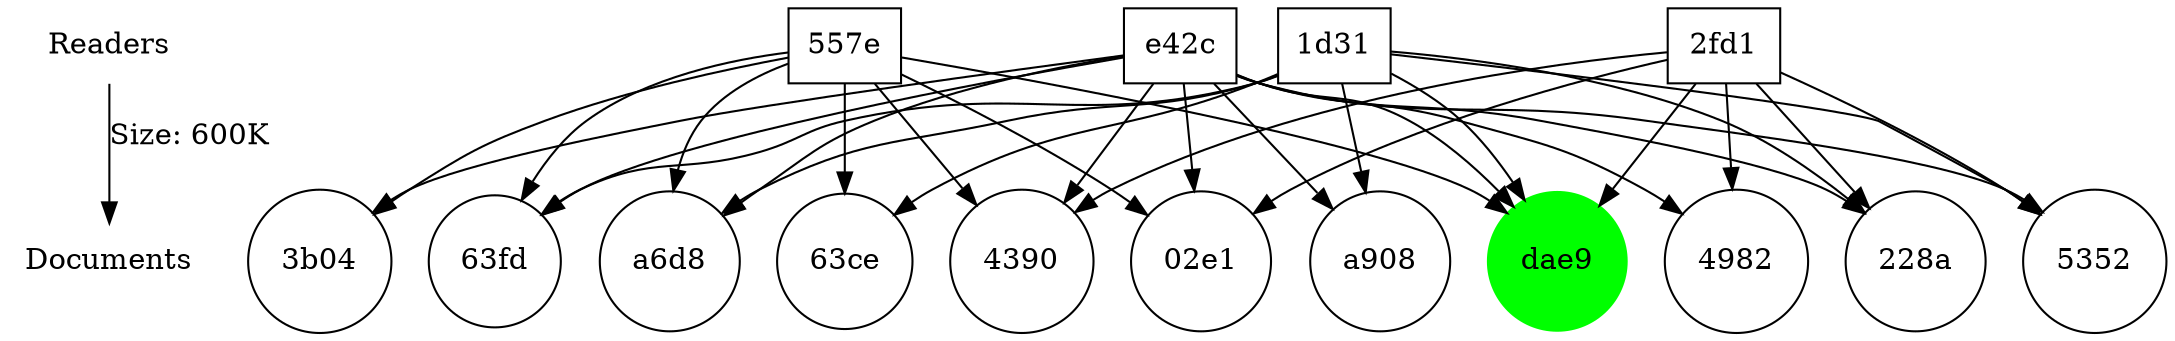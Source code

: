 digraph "also likes" {
	Readers [label=Readers shape=none]
	Documents [label=Documents shape=none]
	Readers -> Documents [label="Size: 600K"]
	dae9 [label=dae9 color=green shape=circle style=filled]
	e42c [label=e42c shape=box]
	e42c -> dae9
	"557e" [label="557e" shape=box]
	"557e" -> dae9
	"2fd1" [label="2fd1" shape=box]
	"2fd1" -> dae9
	"1d31" [label="1d31" shape=box]
	"1d31" -> dae9
	a6d8 [label=a6d8 shape=circle]
	e42c [label=e42c shape=box]
	e42c -> a6d8
	"557e" [label="557e" shape=box]
	"557e" -> a6d8
	"1d31" [label="1d31" shape=box]
	"1d31" -> a6d8
	"63fd" [label="63fd" shape=circle]
	e42c [label=e42c shape=box]
	e42c -> "63fd"
	"557e" [label="557e" shape=box]
	"557e" -> "63fd"
	"1d31" [label="1d31" shape=box]
	"1d31" -> "63fd"
	5352 [label=5352 shape=circle]
	e42c [label=e42c shape=box]
	e42c -> 5352
	"2fd1" [label="2fd1" shape=box]
	"2fd1" -> 5352
	"1d31" [label="1d31" shape=box]
	"1d31" -> 5352
	4390 [label=4390 shape=circle]
	e42c [label=e42c shape=box]
	e42c -> 4390
	"557e" [label="557e" shape=box]
	"557e" -> 4390
	"2fd1" [label="2fd1" shape=box]
	"2fd1" -> 4390
	"228a" [label="228a" shape=circle]
	e42c [label=e42c shape=box]
	e42c -> "228a"
	"2fd1" [label="2fd1" shape=box]
	"2fd1" -> "228a"
	"1d31" [label="1d31" shape=box]
	"1d31" -> "228a"
	"02e1" [label="02e1" shape=circle]
	e42c [label=e42c shape=box]
	e42c -> "02e1"
	"557e" [label="557e" shape=box]
	"557e" -> "02e1"
	"2fd1" [label="2fd1" shape=box]
	"2fd1" -> "02e1"
	a908 [label=a908 shape=circle]
	e42c [label=e42c shape=box]
	e42c -> a908
	"1d31" [label="1d31" shape=box]
	"1d31" -> a908
	"63ce" [label="63ce" shape=circle]
	"557e" [label="557e" shape=box]
	"557e" -> "63ce"
	"1d31" [label="1d31" shape=box]
	"1d31" -> "63ce"
	4982 [label=4982 shape=circle]
	e42c [label=e42c shape=box]
	e42c -> 4982
	"2fd1" [label="2fd1" shape=box]
	"2fd1" -> 4982
	"3b04" [label="3b04" shape=circle]
	e42c [label=e42c shape=box]
	e42c -> "3b04"
	"557e" [label="557e" shape=box]
	"557e" -> "3b04"
}